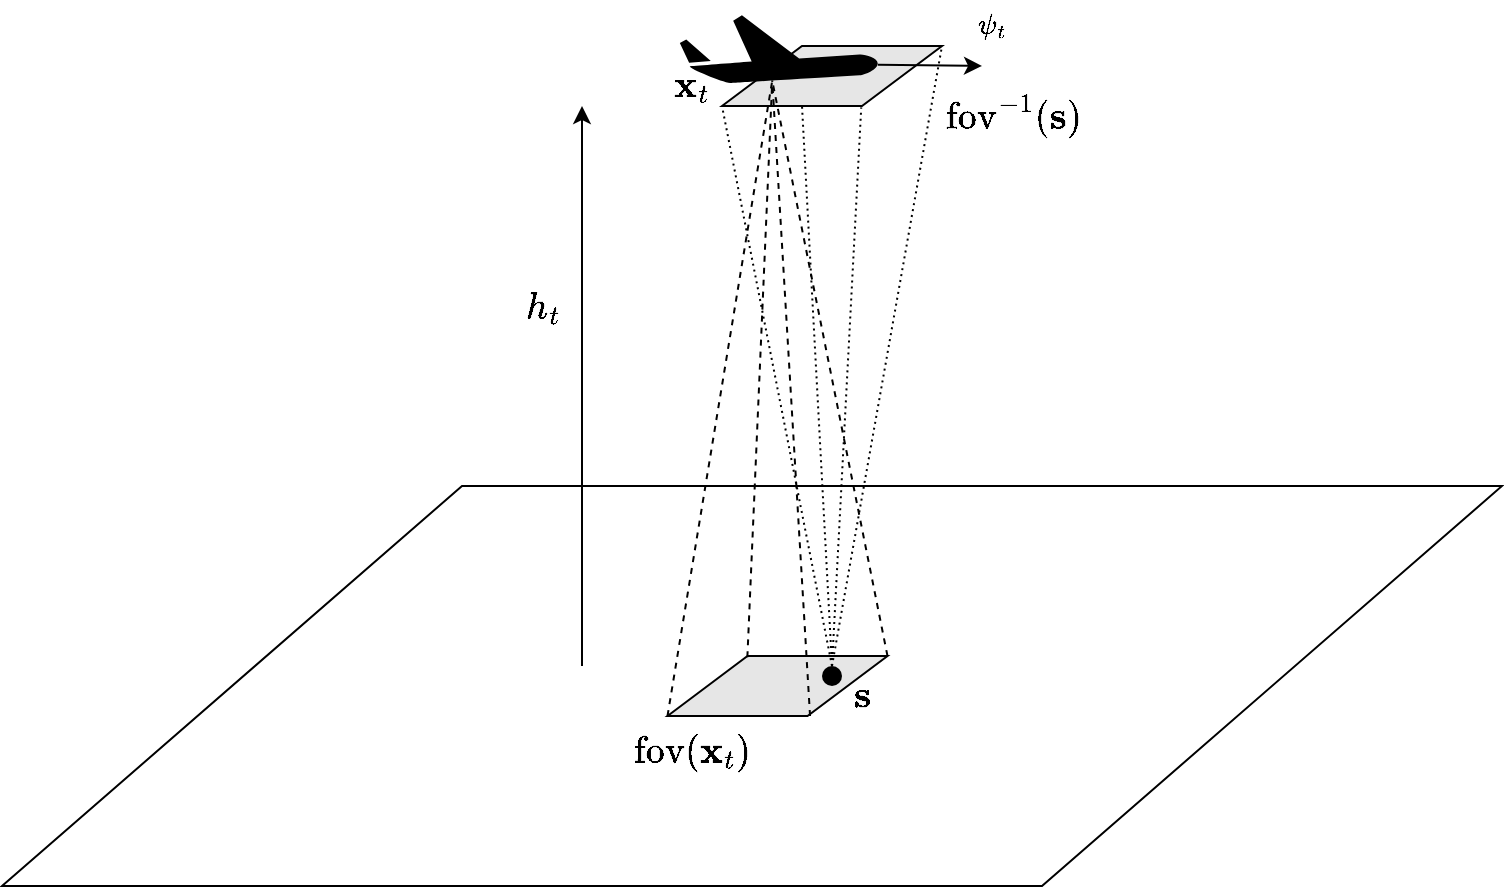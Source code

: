 <mxfile version="18.0.1" type="device"><diagram id="3fj1F_6vdgc_JtYDZL2g" name="Page-1"><mxGraphModel dx="1629" dy="1136" grid="1" gridSize="10" guides="1" tooltips="1" connect="1" arrows="1" fold="1" page="1" pageScale="1" pageWidth="850" pageHeight="1100" math="1" shadow="0"><root><mxCell id="0"/><mxCell id="1" parent="0"/><mxCell id="GZQGW9QV34KlRMXSZLu5-6" value="" style="shape=parallelogram;perimeter=parallelogramPerimeter;whiteSpace=wrap;html=1;fixedSize=1;size=40;fillColor=#E6E6E6;" vertex="1" parent="1"><mxGeometry x="470" y="229.98" width="110" height="30" as="geometry"/></mxCell><mxCell id="a6p6sVotAGuQy-mLBpjf-3" value="" style="shape=parallelogram;perimeter=parallelogramPerimeter;whiteSpace=wrap;html=1;fixedSize=1;size=230;" parent="1" vertex="1"><mxGeometry x="110" y="450" width="750" height="200" as="geometry"/></mxCell><mxCell id="a6p6sVotAGuQy-mLBpjf-15" value="&lt;font style=&quot;font-size: 16px;&quot;&gt;$$\text{fov}(\mathbf{x}_t)$$&lt;/font&gt;" style="text;html=1;align=center;verticalAlign=middle;resizable=0;points=[];autosize=1;strokeColor=none;fillColor=none;" parent="1" vertex="1"><mxGeometry x="350" y="572.5" width="210" height="20" as="geometry"/></mxCell><mxCell id="a6p6sVotAGuQy-mLBpjf-1" value="" style="shape=mxgraph.signs.transportation.airplane_1;html=1;pointerEvents=1;fillColor=#000000;strokeColor=none;verticalLabelPosition=bottom;verticalAlign=top;align=center;rotation=15;" parent="1" vertex="1"><mxGeometry x="448.25" y="220" width="99" height="35" as="geometry"/></mxCell><mxCell id="a6p6sVotAGuQy-mLBpjf-13" value="" style="endArrow=none;dashed=1;html=1;rounded=0;entryX=0.5;entryY=0.79;entryDx=0;entryDy=0;entryPerimeter=0;exitX=0;exitY=1;exitDx=0;exitDy=0;" parent="1" source="GZQGW9QV34KlRMXSZLu5-1" target="a6p6sVotAGuQy-mLBpjf-1" edge="1"><mxGeometry width="50" height="50" relative="1" as="geometry"><mxPoint x="450.182" y="549.162" as="sourcePoint"/><mxPoint x="450" y="480" as="targetPoint"/></mxGeometry></mxCell><mxCell id="a6p6sVotAGuQy-mLBpjf-17" value="$$\mathbf{x}_t$$" style="text;html=1;align=center;verticalAlign=middle;resizable=0;points=[];autosize=1;strokeColor=none;fillColor=none;fontSize=16;" parent="1" vertex="1"><mxGeometry x="385" y="239.98" width="140" height="20" as="geometry"/></mxCell><mxCell id="GZQGW9QV34KlRMXSZLu5-1" value="" style="shape=parallelogram;perimeter=parallelogramPerimeter;whiteSpace=wrap;html=1;fixedSize=1;size=40;fillColor=#E6E6E6;" vertex="1" parent="1"><mxGeometry x="442.75" y="535" width="110" height="30" as="geometry"/></mxCell><mxCell id="a6p6sVotAGuQy-mLBpjf-21" value="$$\text{fov}^{-1}(\mathbf{s})$$" style="text;html=1;align=center;verticalAlign=middle;resizable=0;points=[];autosize=1;strokeColor=none;fillColor=none;fontSize=16;" parent="1" vertex="1"><mxGeometry x="500" y="255" width="230" height="20" as="geometry"/></mxCell><mxCell id="a6p6sVotAGuQy-mLBpjf-24" value="" style="endArrow=classic;html=1;rounded=0;fontSize=16;" parent="1" edge="1"><mxGeometry width="50" height="50" relative="1" as="geometry"><mxPoint x="400" y="540" as="sourcePoint"/><mxPoint x="400" y="260" as="targetPoint"/></mxGeometry></mxCell><mxCell id="a6p6sVotAGuQy-mLBpjf-25" value="$$h_t$$" style="text;html=1;align=center;verticalAlign=middle;resizable=0;points=[];autosize=1;strokeColor=none;fillColor=none;fontSize=16;" parent="1" vertex="1"><mxGeometry x="345" y="350" width="70" height="20" as="geometry"/></mxCell><mxCell id="a6p6sVotAGuQy-mLBpjf-14" value="" style="endArrow=none;dashed=1;html=1;rounded=0;exitX=0.648;exitY=1;exitDx=0;exitDy=0;exitPerimeter=0;entryX=0.5;entryY=0.79;entryDx=0;entryDy=0;entryPerimeter=0;" parent="1" source="GZQGW9QV34KlRMXSZLu5-1" target="a6p6sVotAGuQy-mLBpjf-1" edge="1"><mxGeometry width="50" height="50" relative="1" as="geometry"><mxPoint x="545.318" y="540.838" as="sourcePoint"/><mxPoint x="500" y="250" as="targetPoint"/></mxGeometry></mxCell><mxCell id="GZQGW9QV34KlRMXSZLu5-4" value="" style="endArrow=none;dashed=1;html=1;rounded=0;exitX=1;exitY=0;exitDx=0;exitDy=0;entryX=0.5;entryY=0.79;entryDx=0;entryDy=0;entryPerimeter=0;" edge="1" parent="1" source="GZQGW9QV34KlRMXSZLu5-1" target="a6p6sVotAGuQy-mLBpjf-1"><mxGeometry width="50" height="50" relative="1" as="geometry"><mxPoint x="524.03" y="575" as="sourcePoint"/><mxPoint x="505.123" y="257.304" as="targetPoint"/></mxGeometry></mxCell><mxCell id="GZQGW9QV34KlRMXSZLu5-5" value="" style="endArrow=none;dashed=1;html=1;rounded=0;exitX=0.363;exitY=0.022;exitDx=0;exitDy=0;entryX=0.5;entryY=0.79;entryDx=0;entryDy=0;entryPerimeter=0;exitPerimeter=0;" edge="1" parent="1" source="GZQGW9QV34KlRMXSZLu5-1" target="a6p6sVotAGuQy-mLBpjf-1"><mxGeometry width="50" height="50" relative="1" as="geometry"><mxPoint x="562.75" y="545" as="sourcePoint"/><mxPoint x="505.123" y="257.304" as="targetPoint"/></mxGeometry></mxCell><mxCell id="a6p6sVotAGuQy-mLBpjf-4" value="" style="shape=ellipse;fillColor=#000000;strokeColor=none;html=1;sketch=0;" parent="1" vertex="1"><mxGeometry x="520" y="540" width="10" height="10" as="geometry"/></mxCell><mxCell id="a6p6sVotAGuQy-mLBpjf-16" value="$$\mathbf{s}$$" style="text;html=1;align=center;verticalAlign=middle;resizable=0;points=[];autosize=1;strokeColor=none;fillColor=none;fontSize=16;" parent="1" vertex="1"><mxGeometry x="480" y="545" width="120" height="20" as="geometry"/></mxCell><mxCell id="GZQGW9QV34KlRMXSZLu5-7" value="" style="endArrow=none;dashed=1;html=1;rounded=0;exitX=0.5;exitY=0;exitDx=0;exitDy=0;entryX=1;entryY=0;entryDx=0;entryDy=0;dashPattern=1 2;" edge="1" parent="1" source="a6p6sVotAGuQy-mLBpjf-4" target="GZQGW9QV34KlRMXSZLu5-6"><mxGeometry width="50" height="50" relative="1" as="geometry"><mxPoint x="562.75" y="545" as="sourcePoint"/><mxPoint x="505.123" y="257.304" as="targetPoint"/></mxGeometry></mxCell><mxCell id="GZQGW9QV34KlRMXSZLu5-8" value="" style="endArrow=none;dashed=1;html=1;rounded=0;exitX=0.5;exitY=0;exitDx=0;exitDy=0;entryX=0.633;entryY=1.023;entryDx=0;entryDy=0;dashPattern=1 2;entryPerimeter=0;" edge="1" parent="1" source="a6p6sVotAGuQy-mLBpjf-4" target="GZQGW9QV34KlRMXSZLu5-6"><mxGeometry width="50" height="50" relative="1" as="geometry"><mxPoint x="535" y="550" as="sourcePoint"/><mxPoint x="590" y="239.98" as="targetPoint"/></mxGeometry></mxCell><mxCell id="GZQGW9QV34KlRMXSZLu5-9" value="" style="endArrow=none;dashed=1;html=1;rounded=0;exitX=0.5;exitY=0;exitDx=0;exitDy=0;entryX=0;entryY=1;entryDx=0;entryDy=0;dashPattern=1 2;" edge="1" parent="1" source="a6p6sVotAGuQy-mLBpjf-4" target="GZQGW9QV34KlRMXSZLu5-6"><mxGeometry width="50" height="50" relative="1" as="geometry"><mxPoint x="545" y="560" as="sourcePoint"/><mxPoint x="600" y="249.98" as="targetPoint"/></mxGeometry></mxCell><mxCell id="GZQGW9QV34KlRMXSZLu5-10" value="" style="endArrow=none;dashed=1;html=1;rounded=0;exitX=0.5;exitY=0;exitDx=0;exitDy=0;dashPattern=1 2;" edge="1" parent="1" source="a6p6sVotAGuQy-mLBpjf-4"><mxGeometry width="50" height="50" relative="1" as="geometry"><mxPoint x="555" y="570" as="sourcePoint"/><mxPoint x="510" y="260" as="targetPoint"/></mxGeometry></mxCell><mxCell id="GZQGW9QV34KlRMXSZLu5-11" value="" style="endArrow=classic;html=1;rounded=0;fontSize=16;exitX=0.995;exitY=0.18;exitDx=0;exitDy=0;exitPerimeter=0;" edge="1" parent="1" source="a6p6sVotAGuQy-mLBpjf-1"><mxGeometry width="50" height="50" relative="1" as="geometry"><mxPoint x="410" y="550" as="sourcePoint"/><mxPoint x="600" y="240" as="targetPoint"/></mxGeometry></mxCell><mxCell id="GZQGW9QV34KlRMXSZLu5-12" value="$$\psi_t$$" style="text;html=1;align=center;verticalAlign=middle;resizable=0;points=[];autosize=1;strokeColor=none;fillColor=none;" vertex="1" parent="1"><mxGeometry x="570" y="209.98" width="70" height="20" as="geometry"/></mxCell></root></mxGraphModel></diagram></mxfile>